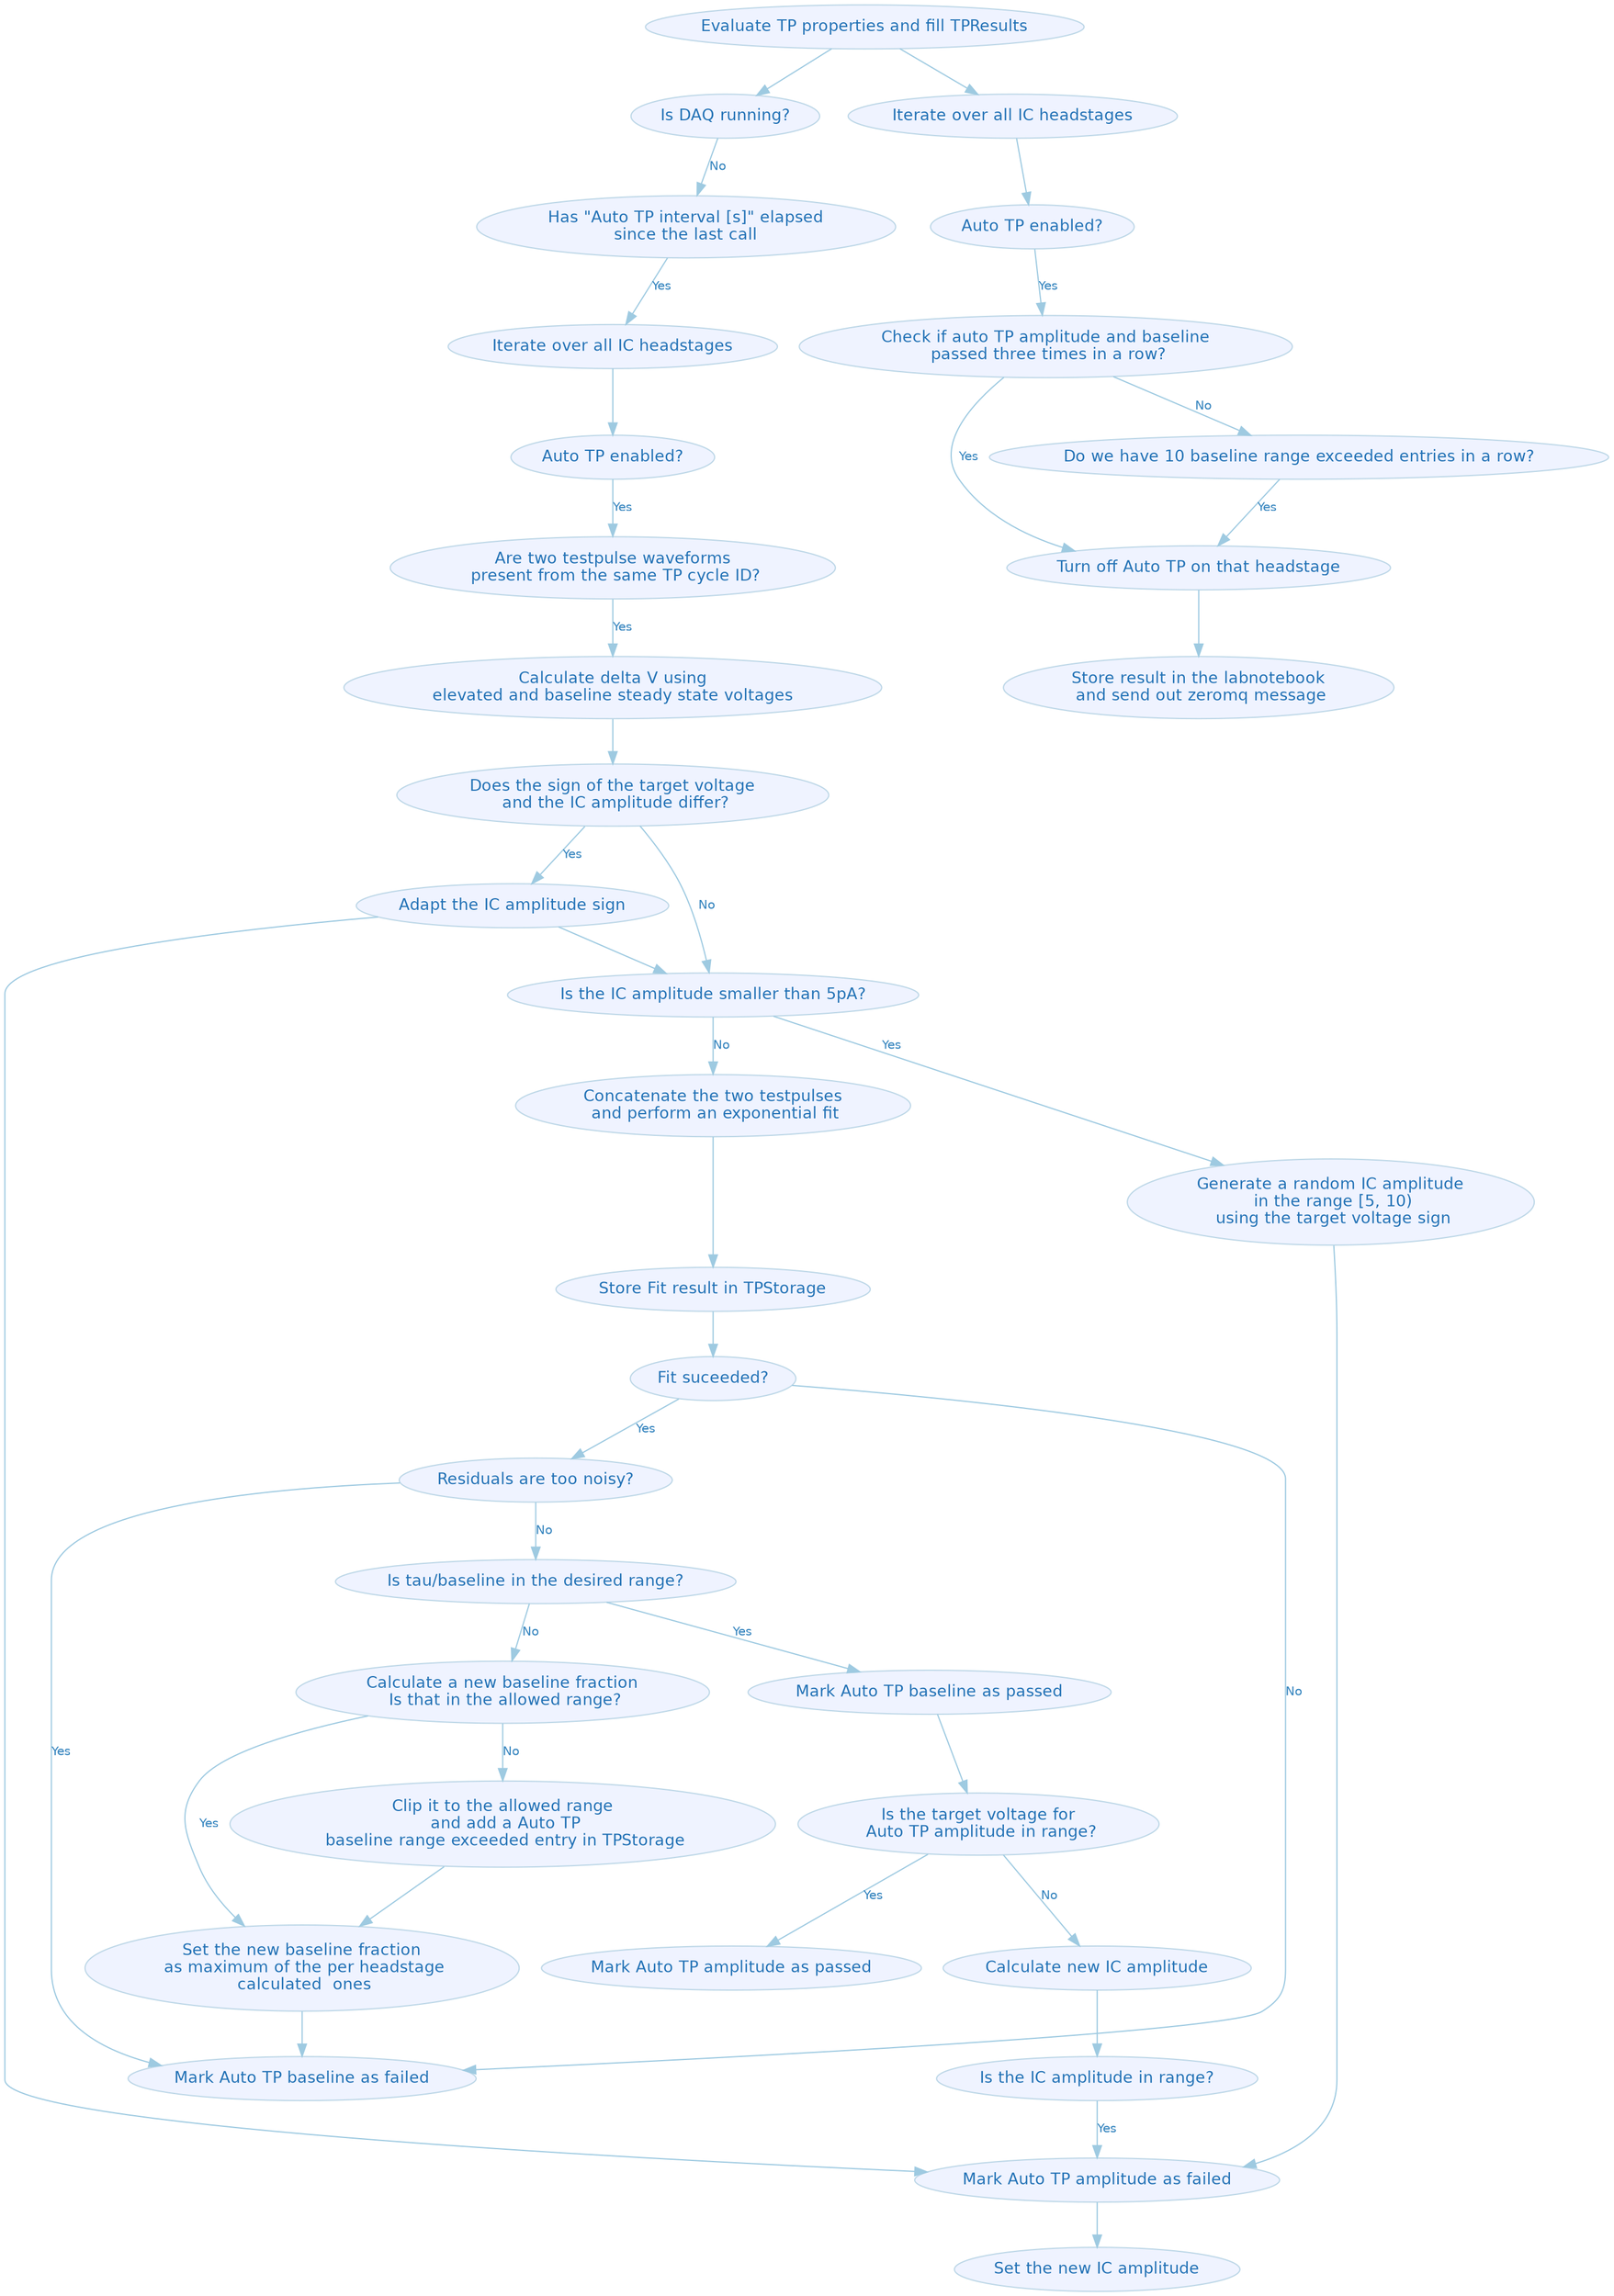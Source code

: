 digraph G {
	graph [center=true,
		color=white,
		compound=true,
		fontcolor=black,
		fontname=Helvetica,
		fontsize=14,
		penwidth=0.1,
		ratio="0,01"
	];
	node [color="#bdd7e7",
		fillcolor="#eff3ff",
		fontcolor="#2171b5",
		fontname=Helvetica,
		fontsize=13,
		label="\N",
		shape=ellipse,
		style=filled
	];
	edge [color="#9ecae1",
		fontcolor="#3182bd",
		fontname=Helvetica,
		fontsize=10,
		style=solid
	];
	n0	[label="Evaluate TP properties and fill TPResults"];
	n6	[label="Is DAQ running?"];
	n0 -> n6;
	n36	[label="Iterate over all IC headstages"];
	n0 -> n36;
	n2	[label="Has \"Auto TP interval [s]\" elapsed\nsince the last call"];
	n6 -> n2	[label=No];
	n37	[label="Auto TP enabled?"];
	n36 -> n37;
	n1	[label="Iterate over all IC headstages"];
	n3	[label="Auto TP enabled?"];
	n1 -> n3;
	n4	[label="Are two testpulse waveforms\n present from the same TP cycle ID?"];
	n3 -> n4	[label=Yes];
	n2 -> n1	[label=Yes];
	n5	[label="Calculate delta V using\nelevated and baseline steady state voltages"];
	n4 -> n5	[label=Yes];
	n14	[label="Does the sign of the target voltage\n and the IC amplitude differ?"];
	n5 -> n14;
	n7	[label="Is the IC amplitude smaller than 5pA?"];
	n14 -> n7	[label=No];
	n13	[label="Adapt the IC amplitude sign"];
	n14 -> n13	[label=Yes];
	n8	[label="Generate a random IC amplitude\n in the range [5, 10)\n using the target voltage sign"];
	n7 -> n8	[label=Yes];
	n15	[label="Concatenate the two testpulses\n and perform an exponential fit"];
	n7 -> n15	[label=No];
	n11	[label="Mark Auto TP amplitude as failed"];
	n8 -> n11;
	n18	[label="Store Fit result in TPStorage"];
	n15 -> n18;
	n12	[label="Set the new IC amplitude"];
	n11 -> n12;
	n13 -> n7;
	n13 -> n11;
	n16	[Label="Did the fit fail?",
		label="Fit suceeded?"];
	n18 -> n16;
	n17	[label="Mark Auto TP baseline as failed"];
	n16 -> n17	[label=No];
	n19	[label="Residuals are too noisy?"];
	n16 -> n19	[label=Yes];
	n19 -> n17	[label=Yes];
	n20	[label="Is tau/baseline in the desired range?"];
	n19 -> n20	[label=No];
	n22	[label="Mark Auto TP baseline as passed"];
	n20 -> n22	[label=Yes];
	n23	[label="Calculate a new baseline fraction\n Is that in the allowed range?"];
	n20 -> n23	[label=No];
	n26	[label="Is the target voltage for\n Auto TP amplitude in range?"];
	n22 -> n26;
	n24	[label="Clip it to the allowed range\n and add a Auto TP\n baseline range exceeded entry in TPStorage"];
	n23 -> n24	[label=No];
	n25	[label="Set the new baseline fraction\n as maximum of the per headstage\n calculated  ones"];
	n23 -> n25	[label=Yes];
	n27	[label="Mark Auto TP amplitude as passed"];
	n26 -> n27	[label=Yes];
	n28	[label="Calculate new IC amplitude"];
	n26 -> n28	[label=No];
	n24 -> n25;
	n25 -> n17;
	n29	[label="Is the IC amplitude in range?"];
	n28 -> n29;
	n29 -> n11	[label=Yes];
	n30	[label="Check if auto TP amplitude and baseline\n passed three times in a row?"];
	n32	[label="Do we have 10 baseline range exceeded entries in a row?"];
	n30 -> n32	[label=No];
	n33	[label="Turn off Auto TP on that headstage"];
	n30 -> n33	[label=Yes];
	n32 -> n33	[label=Yes];
	n31	[label="Store result in the labnotebook\n and send out zeromq message"];
	n33 -> n31;
	n37 -> n30	[label=Yes];
}
